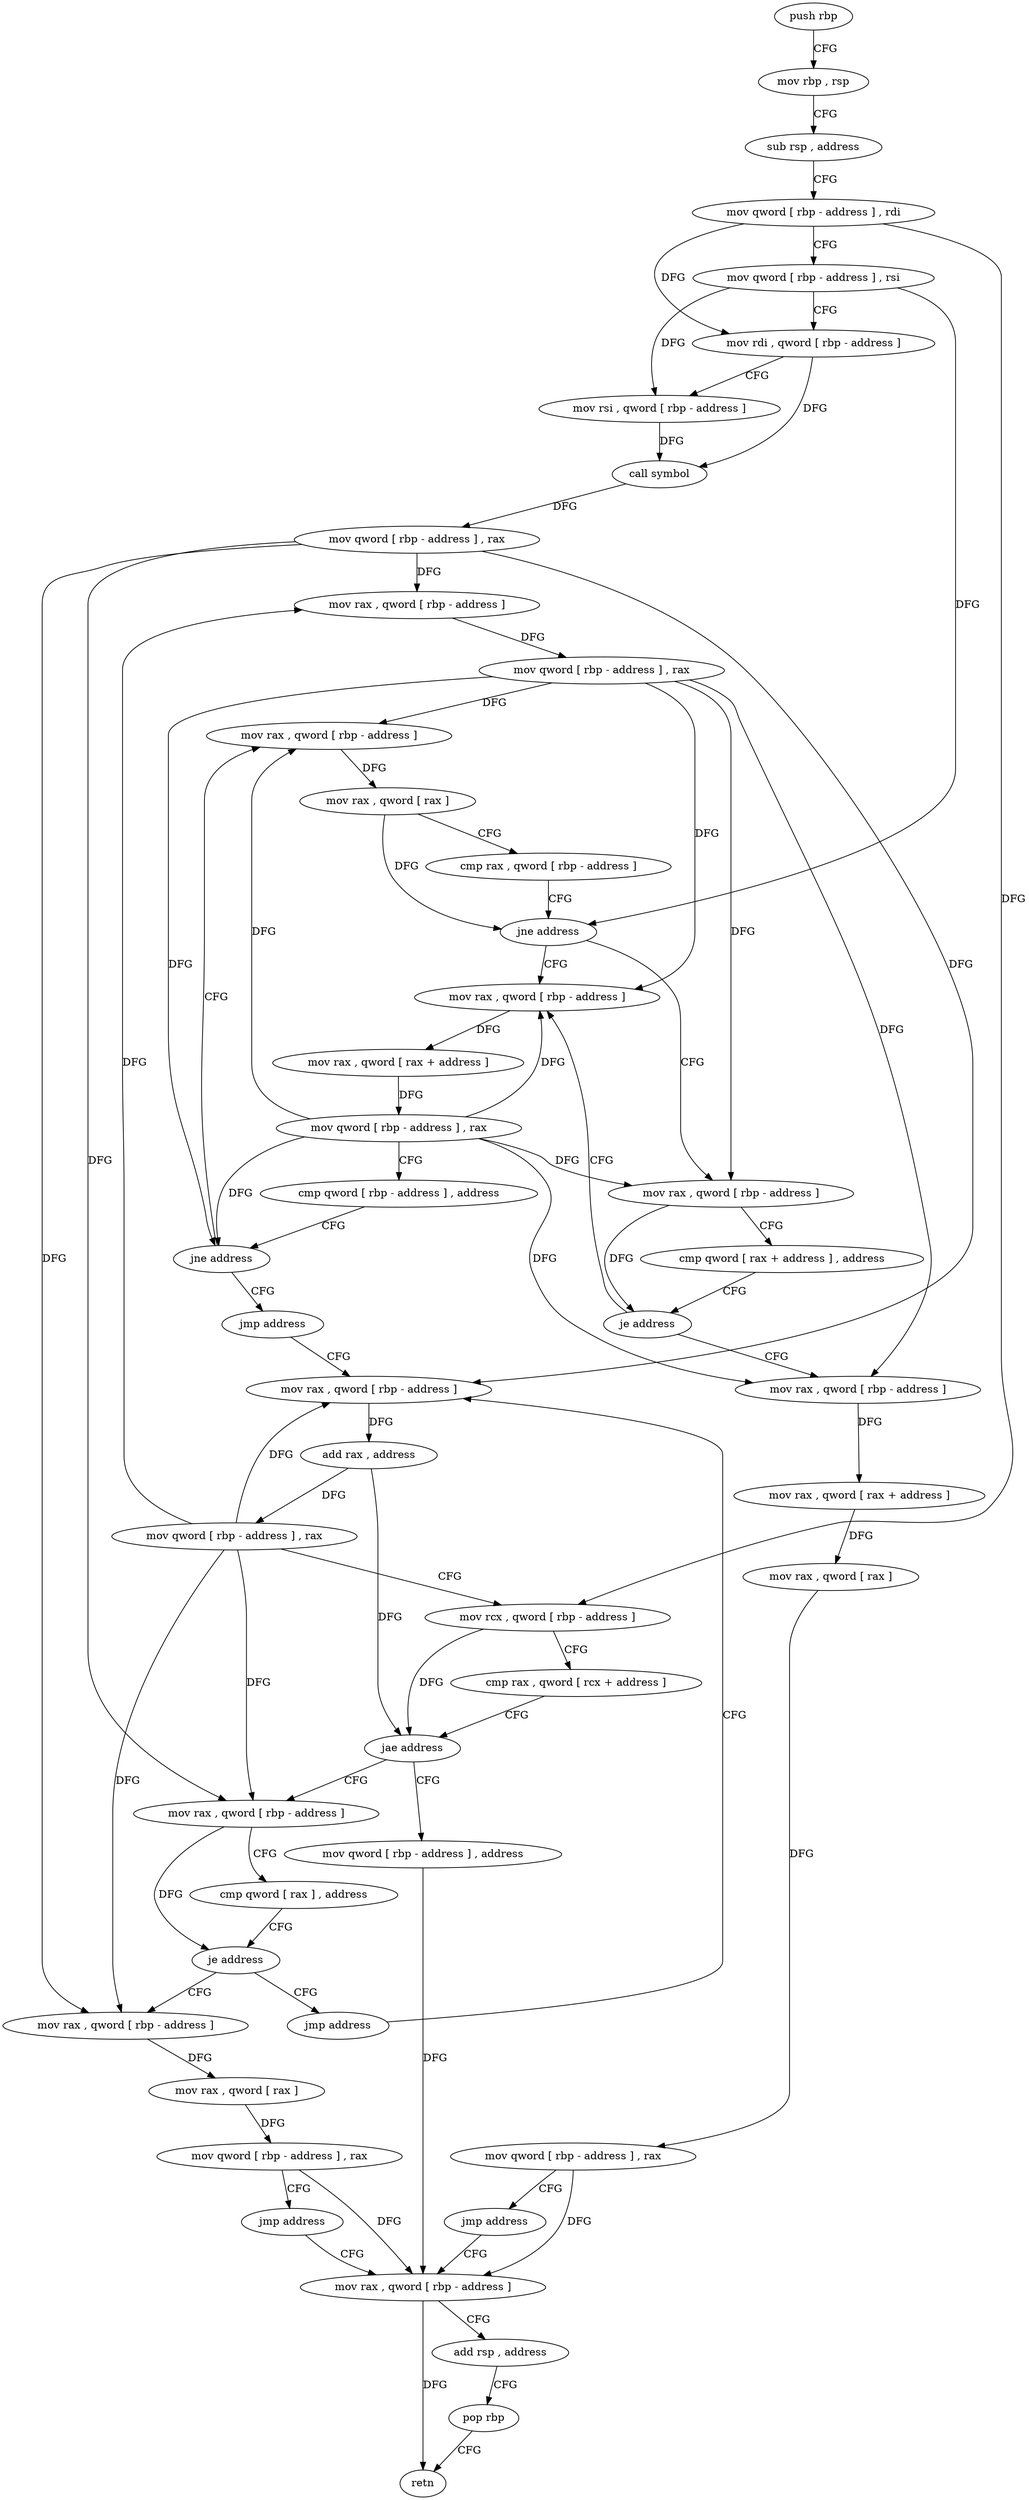 digraph "func" {
"4232752" [label = "push rbp" ]
"4232753" [label = "mov rbp , rsp" ]
"4232756" [label = "sub rsp , address" ]
"4232760" [label = "mov qword [ rbp - address ] , rdi" ]
"4232764" [label = "mov qword [ rbp - address ] , rsi" ]
"4232768" [label = "mov rdi , qword [ rbp - address ]" ]
"4232772" [label = "mov rsi , qword [ rbp - address ]" ]
"4232776" [label = "call symbol" ]
"4232781" [label = "mov qword [ rbp - address ] , rax" ]
"4232785" [label = "mov rax , qword [ rbp - address ]" ]
"4232789" [label = "mov qword [ rbp - address ] , rax" ]
"4232793" [label = "mov rax , qword [ rbp - address ]" ]
"4232845" [label = "mov rax , qword [ rbp - address ]" ]
"4232849" [label = "mov rax , qword [ rax + address ]" ]
"4232853" [label = "mov qword [ rbp - address ] , rax" ]
"4232857" [label = "cmp qword [ rbp - address ] , address" ]
"4232862" [label = "jne address" ]
"4232868" [label = "jmp address" ]
"4232810" [label = "mov rax , qword [ rbp - address ]" ]
"4232814" [label = "cmp qword [ rax + address ] , address" ]
"4232819" [label = "je address" ]
"4232825" [label = "mov rax , qword [ rbp - address ]" ]
"4232797" [label = "mov rax , qword [ rax ]" ]
"4232800" [label = "cmp rax , qword [ rbp - address ]" ]
"4232804" [label = "jne address" ]
"4232873" [label = "mov rax , qword [ rbp - address ]" ]
"4232829" [label = "mov rax , qword [ rax + address ]" ]
"4232833" [label = "mov rax , qword [ rax ]" ]
"4232836" [label = "mov qword [ rbp - address ] , rax" ]
"4232840" [label = "jmp address" ]
"4232944" [label = "mov rax , qword [ rbp - address ]" ]
"4232877" [label = "add rax , address" ]
"4232883" [label = "mov qword [ rbp - address ] , rax" ]
"4232887" [label = "mov rcx , qword [ rbp - address ]" ]
"4232891" [label = "cmp rax , qword [ rcx + address ]" ]
"4232895" [label = "jae address" ]
"4232936" [label = "mov qword [ rbp - address ] , address" ]
"4232901" [label = "mov rax , qword [ rbp - address ]" ]
"4232948" [label = "add rsp , address" ]
"4232952" [label = "pop rbp" ]
"4232953" [label = "retn" ]
"4232905" [label = "cmp qword [ rax ] , address" ]
"4232909" [label = "je address" ]
"4232931" [label = "jmp address" ]
"4232915" [label = "mov rax , qword [ rbp - address ]" ]
"4232919" [label = "mov rax , qword [ rax ]" ]
"4232922" [label = "mov qword [ rbp - address ] , rax" ]
"4232926" [label = "jmp address" ]
"4232752" -> "4232753" [ label = "CFG" ]
"4232753" -> "4232756" [ label = "CFG" ]
"4232756" -> "4232760" [ label = "CFG" ]
"4232760" -> "4232764" [ label = "CFG" ]
"4232760" -> "4232768" [ label = "DFG" ]
"4232760" -> "4232887" [ label = "DFG" ]
"4232764" -> "4232768" [ label = "CFG" ]
"4232764" -> "4232772" [ label = "DFG" ]
"4232764" -> "4232804" [ label = "DFG" ]
"4232768" -> "4232772" [ label = "CFG" ]
"4232768" -> "4232776" [ label = "DFG" ]
"4232772" -> "4232776" [ label = "DFG" ]
"4232776" -> "4232781" [ label = "DFG" ]
"4232781" -> "4232785" [ label = "DFG" ]
"4232781" -> "4232873" [ label = "DFG" ]
"4232781" -> "4232901" [ label = "DFG" ]
"4232781" -> "4232915" [ label = "DFG" ]
"4232785" -> "4232789" [ label = "DFG" ]
"4232789" -> "4232793" [ label = "DFG" ]
"4232789" -> "4232845" [ label = "DFG" ]
"4232789" -> "4232862" [ label = "DFG" ]
"4232789" -> "4232810" [ label = "DFG" ]
"4232789" -> "4232825" [ label = "DFG" ]
"4232793" -> "4232797" [ label = "DFG" ]
"4232845" -> "4232849" [ label = "DFG" ]
"4232849" -> "4232853" [ label = "DFG" ]
"4232853" -> "4232857" [ label = "CFG" ]
"4232853" -> "4232793" [ label = "DFG" ]
"4232853" -> "4232845" [ label = "DFG" ]
"4232853" -> "4232862" [ label = "DFG" ]
"4232853" -> "4232810" [ label = "DFG" ]
"4232853" -> "4232825" [ label = "DFG" ]
"4232857" -> "4232862" [ label = "CFG" ]
"4232862" -> "4232793" [ label = "CFG" ]
"4232862" -> "4232868" [ label = "CFG" ]
"4232868" -> "4232873" [ label = "CFG" ]
"4232810" -> "4232814" [ label = "CFG" ]
"4232810" -> "4232819" [ label = "DFG" ]
"4232814" -> "4232819" [ label = "CFG" ]
"4232819" -> "4232845" [ label = "CFG" ]
"4232819" -> "4232825" [ label = "CFG" ]
"4232825" -> "4232829" [ label = "DFG" ]
"4232797" -> "4232800" [ label = "CFG" ]
"4232797" -> "4232804" [ label = "DFG" ]
"4232800" -> "4232804" [ label = "CFG" ]
"4232804" -> "4232845" [ label = "CFG" ]
"4232804" -> "4232810" [ label = "CFG" ]
"4232873" -> "4232877" [ label = "DFG" ]
"4232829" -> "4232833" [ label = "DFG" ]
"4232833" -> "4232836" [ label = "DFG" ]
"4232836" -> "4232840" [ label = "CFG" ]
"4232836" -> "4232944" [ label = "DFG" ]
"4232840" -> "4232944" [ label = "CFG" ]
"4232944" -> "4232948" [ label = "CFG" ]
"4232944" -> "4232953" [ label = "DFG" ]
"4232877" -> "4232883" [ label = "DFG" ]
"4232877" -> "4232895" [ label = "DFG" ]
"4232883" -> "4232887" [ label = "CFG" ]
"4232883" -> "4232785" [ label = "DFG" ]
"4232883" -> "4232873" [ label = "DFG" ]
"4232883" -> "4232901" [ label = "DFG" ]
"4232883" -> "4232915" [ label = "DFG" ]
"4232887" -> "4232891" [ label = "CFG" ]
"4232887" -> "4232895" [ label = "DFG" ]
"4232891" -> "4232895" [ label = "CFG" ]
"4232895" -> "4232936" [ label = "CFG" ]
"4232895" -> "4232901" [ label = "CFG" ]
"4232936" -> "4232944" [ label = "DFG" ]
"4232901" -> "4232905" [ label = "CFG" ]
"4232901" -> "4232909" [ label = "DFG" ]
"4232948" -> "4232952" [ label = "CFG" ]
"4232952" -> "4232953" [ label = "CFG" ]
"4232905" -> "4232909" [ label = "CFG" ]
"4232909" -> "4232931" [ label = "CFG" ]
"4232909" -> "4232915" [ label = "CFG" ]
"4232931" -> "4232873" [ label = "CFG" ]
"4232915" -> "4232919" [ label = "DFG" ]
"4232919" -> "4232922" [ label = "DFG" ]
"4232922" -> "4232926" [ label = "CFG" ]
"4232922" -> "4232944" [ label = "DFG" ]
"4232926" -> "4232944" [ label = "CFG" ]
}

